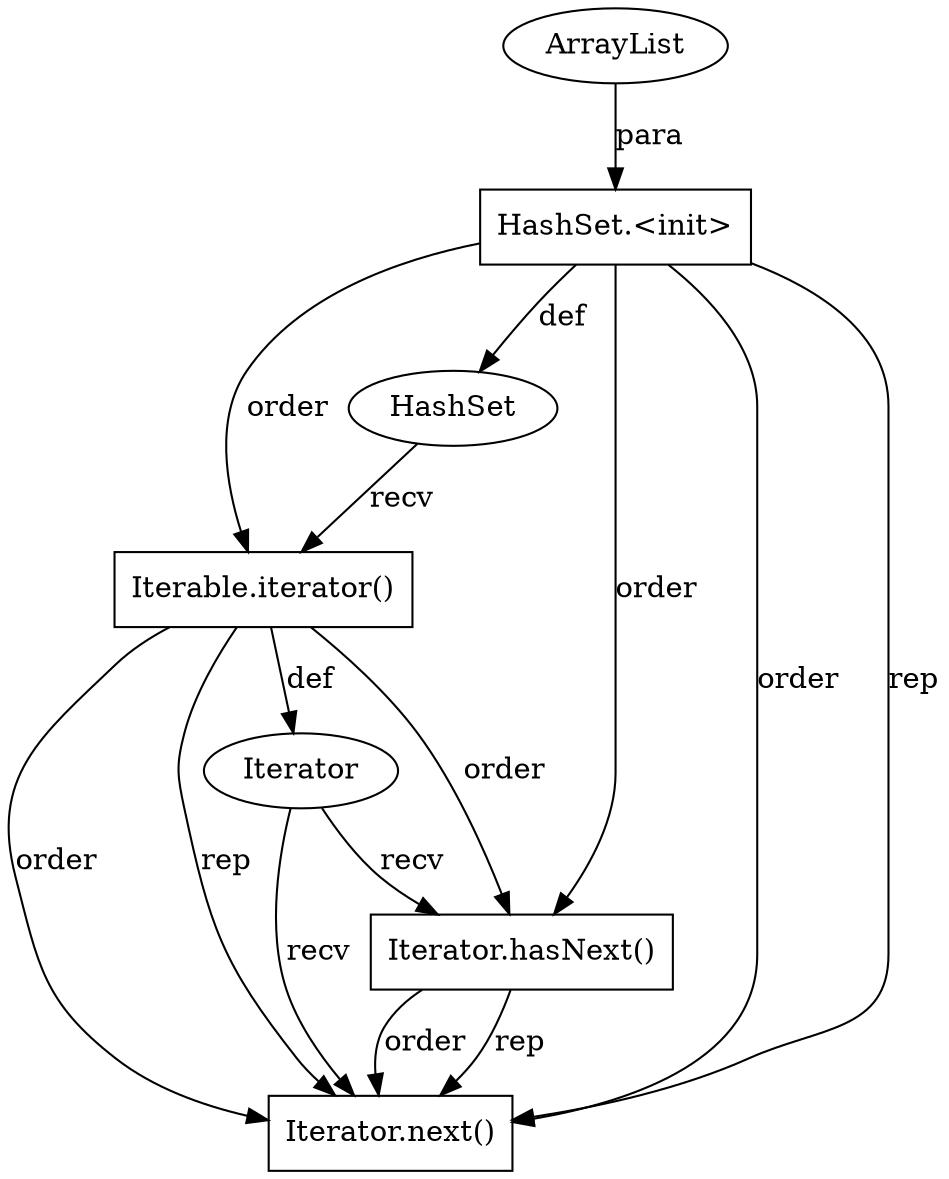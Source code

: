 digraph "3376" {
1 [label="Iterator.hasNext()" shape=box]
2 [label="Iterator" shape=ellipse]
3 [label="Iterator.next()" shape=box]
4 [label="Iterable.iterator()" shape=box]
5 [label="HashSet" shape=ellipse]
6 [label="HashSet.<init>" shape=box]
7 [label="ArrayList" shape=ellipse]
1 -> 3 [label="rep"];
1 -> 3 [label="order"];
2 -> 1 [label="recv"];
2 -> 3 [label="recv"];
4 -> 3 [label="order"];
4 -> 2 [label="def"];
4 -> 1 [label="order"];
4 -> 3 [label="rep"];
5 -> 4 [label="recv"];
6 -> 4 [label="order"];
6 -> 5 [label="def"];
6 -> 3 [label="order"];
6 -> 1 [label="order"];
6 -> 3 [label="rep"];
7 -> 6 [label="para"];
}